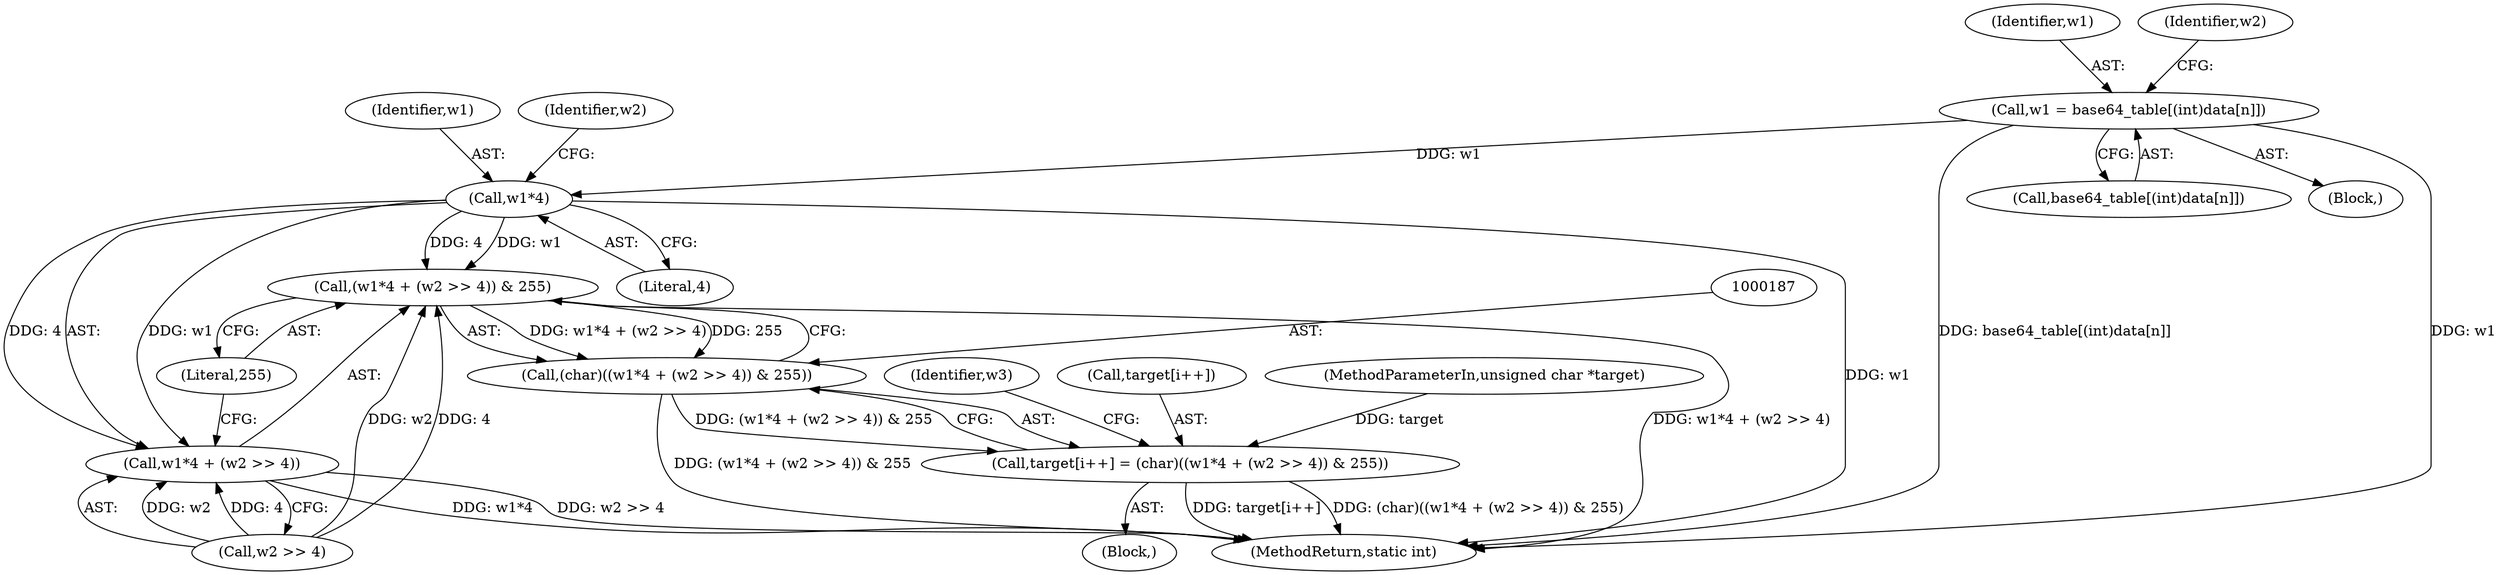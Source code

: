 digraph "1_libplist_3a55ddd3c4c11ce75a86afbefd085d8d397ff957_0@array" {
"1000134" [label="(Call,w1 = base64_table[(int)data[n]])"];
"1000190" [label="(Call,w1*4)"];
"1000188" [label="(Call,(w1*4 + (w2 >> 4)) & 255)"];
"1000186" [label="(Call,(char)((w1*4 + (w2 >> 4)) & 255))"];
"1000181" [label="(Call,target[i++] = (char)((w1*4 + (w2 >> 4)) & 255))"];
"1000189" [label="(Call,w1*4 + (w2 >> 4))"];
"1000101" [label="(MethodParameterIn,unsigned char *target)"];
"1000180" [label="(Block,)"];
"1000242" [label="(MethodReturn,static int)"];
"1000186" [label="(Call,(char)((w1*4 + (w2 >> 4)) & 255))"];
"1000136" [label="(Call,base64_table[(int)data[n]])"];
"1000135" [label="(Identifier,w1)"];
"1000192" [label="(Literal,4)"];
"1000133" [label="(Block,)"];
"1000134" [label="(Call,w1 = base64_table[(int)data[n]])"];
"1000193" [label="(Call,w2 >> 4)"];
"1000189" [label="(Call,w1*4 + (w2 >> 4))"];
"1000196" [label="(Literal,255)"];
"1000199" [label="(Identifier,w3)"];
"1000191" [label="(Identifier,w1)"];
"1000188" [label="(Call,(w1*4 + (w2 >> 4)) & 255)"];
"1000181" [label="(Call,target[i++] = (char)((w1*4 + (w2 >> 4)) & 255))"];
"1000182" [label="(Call,target[i++])"];
"1000194" [label="(Identifier,w2)"];
"1000190" [label="(Call,w1*4)"];
"1000144" [label="(Identifier,w2)"];
"1000134" -> "1000133"  [label="AST: "];
"1000134" -> "1000136"  [label="CFG: "];
"1000135" -> "1000134"  [label="AST: "];
"1000136" -> "1000134"  [label="AST: "];
"1000144" -> "1000134"  [label="CFG: "];
"1000134" -> "1000242"  [label="DDG: w1"];
"1000134" -> "1000242"  [label="DDG: base64_table[(int)data[n]]"];
"1000134" -> "1000190"  [label="DDG: w1"];
"1000190" -> "1000189"  [label="AST: "];
"1000190" -> "1000192"  [label="CFG: "];
"1000191" -> "1000190"  [label="AST: "];
"1000192" -> "1000190"  [label="AST: "];
"1000194" -> "1000190"  [label="CFG: "];
"1000190" -> "1000242"  [label="DDG: w1"];
"1000190" -> "1000188"  [label="DDG: w1"];
"1000190" -> "1000188"  [label="DDG: 4"];
"1000190" -> "1000189"  [label="DDG: w1"];
"1000190" -> "1000189"  [label="DDG: 4"];
"1000188" -> "1000186"  [label="AST: "];
"1000188" -> "1000196"  [label="CFG: "];
"1000189" -> "1000188"  [label="AST: "];
"1000196" -> "1000188"  [label="AST: "];
"1000186" -> "1000188"  [label="CFG: "];
"1000188" -> "1000242"  [label="DDG: w1*4 + (w2 >> 4)"];
"1000188" -> "1000186"  [label="DDG: w1*4 + (w2 >> 4)"];
"1000188" -> "1000186"  [label="DDG: 255"];
"1000193" -> "1000188"  [label="DDG: w2"];
"1000193" -> "1000188"  [label="DDG: 4"];
"1000186" -> "1000181"  [label="AST: "];
"1000187" -> "1000186"  [label="AST: "];
"1000181" -> "1000186"  [label="CFG: "];
"1000186" -> "1000242"  [label="DDG: (w1*4 + (w2 >> 4)) & 255"];
"1000186" -> "1000181"  [label="DDG: (w1*4 + (w2 >> 4)) & 255"];
"1000181" -> "1000180"  [label="AST: "];
"1000182" -> "1000181"  [label="AST: "];
"1000199" -> "1000181"  [label="CFG: "];
"1000181" -> "1000242"  [label="DDG: target[i++]"];
"1000181" -> "1000242"  [label="DDG: (char)((w1*4 + (w2 >> 4)) & 255)"];
"1000101" -> "1000181"  [label="DDG: target"];
"1000189" -> "1000193"  [label="CFG: "];
"1000193" -> "1000189"  [label="AST: "];
"1000196" -> "1000189"  [label="CFG: "];
"1000189" -> "1000242"  [label="DDG: w1*4"];
"1000189" -> "1000242"  [label="DDG: w2 >> 4"];
"1000193" -> "1000189"  [label="DDG: w2"];
"1000193" -> "1000189"  [label="DDG: 4"];
}
